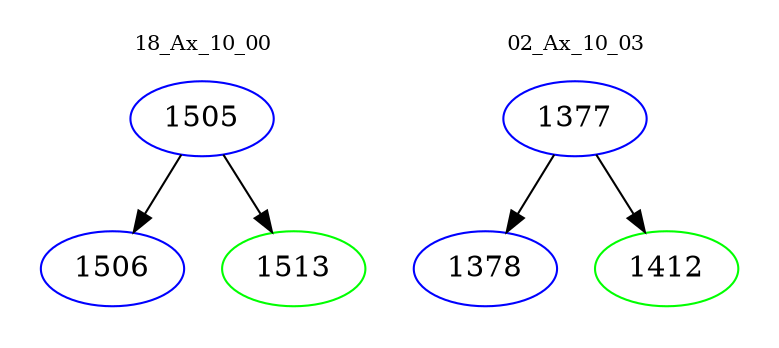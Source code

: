 digraph{
subgraph cluster_0 {
color = white
label = "18_Ax_10_00";
fontsize=10;
T0_1505 [label="1505", color="blue"]
T0_1505 -> T0_1506 [color="black"]
T0_1506 [label="1506", color="blue"]
T0_1505 -> T0_1513 [color="black"]
T0_1513 [label="1513", color="green"]
}
subgraph cluster_1 {
color = white
label = "02_Ax_10_03";
fontsize=10;
T1_1377 [label="1377", color="blue"]
T1_1377 -> T1_1378 [color="black"]
T1_1378 [label="1378", color="blue"]
T1_1377 -> T1_1412 [color="black"]
T1_1412 [label="1412", color="green"]
}
}
